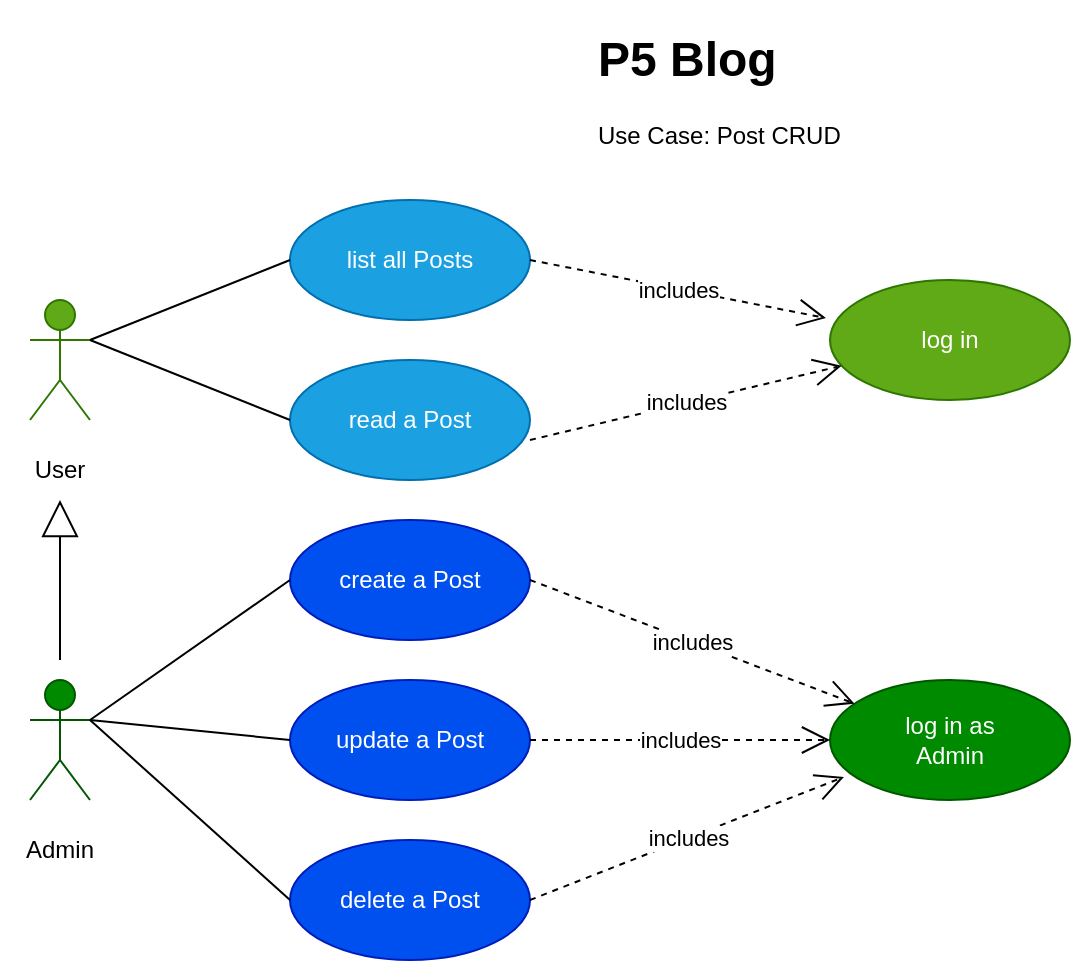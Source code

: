 <mxfile version="20.3.0" type="device"><diagram id="wx5Xnf82o8_OSoNEKXPz" name="Page-1"><mxGraphModel dx="946" dy="604" grid="1" gridSize="10" guides="1" tooltips="1" connect="1" arrows="1" fold="1" page="1" pageScale="1" pageWidth="827" pageHeight="1169" math="0" shadow="0"><root><mxCell id="0"/><mxCell id="1" parent="0"/><mxCell id="KpME_ZWy3-ekmmWETHyW-1" value="Actor" style="shape=umlActor;verticalLabelPosition=bottom;verticalAlign=top;html=1;outlineConnect=0;fillColor=#60a917;fontColor=#ffffff;strokeColor=#2D7600;" vertex="1" parent="1"><mxGeometry x="70" y="160" width="30" height="60" as="geometry"/></mxCell><mxCell id="KpME_ZWy3-ekmmWETHyW-2" value="&lt;h1&gt;P5 Blog&lt;/h1&gt;&lt;div&gt;Use Case: Post CRUD&lt;/div&gt;" style="text;html=1;strokeColor=none;fillColor=none;spacing=5;spacingTop=-20;whiteSpace=wrap;overflow=hidden;rounded=0;" vertex="1" parent="1"><mxGeometry x="349" y="20" width="141" height="80" as="geometry"/></mxCell><mxCell id="KpME_ZWy3-ekmmWETHyW-3" value="User" style="text;html=1;strokeColor=none;fillColor=none;align=center;verticalAlign=middle;whiteSpace=wrap;rounded=0;" vertex="1" parent="1"><mxGeometry x="55" y="230" width="60" height="30" as="geometry"/></mxCell><mxCell id="KpME_ZWy3-ekmmWETHyW-4" value="list all Posts" style="ellipse;whiteSpace=wrap;html=1;fillColor=#1ba1e2;fontColor=#ffffff;strokeColor=#006EAF;" vertex="1" parent="1"><mxGeometry x="200" y="110" width="120" height="60" as="geometry"/></mxCell><mxCell id="KpME_ZWy3-ekmmWETHyW-5" value="read a Post" style="ellipse;whiteSpace=wrap;html=1;fillColor=#1ba1e2;fontColor=#ffffff;strokeColor=#006EAF;" vertex="1" parent="1"><mxGeometry x="200" y="190" width="120" height="60" as="geometry"/></mxCell><mxCell id="KpME_ZWy3-ekmmWETHyW-6" value="" style="endArrow=none;html=1;rounded=0;entryX=0;entryY=0.5;entryDx=0;entryDy=0;" edge="1" parent="1" target="KpME_ZWy3-ekmmWETHyW-4"><mxGeometry width="50" height="50" relative="1" as="geometry"><mxPoint x="100" y="180" as="sourcePoint"/><mxPoint x="150" y="130" as="targetPoint"/></mxGeometry></mxCell><mxCell id="KpME_ZWy3-ekmmWETHyW-7" value="" style="endArrow=none;html=1;rounded=0;entryX=0;entryY=0.5;entryDx=0;entryDy=0;exitX=1;exitY=0.333;exitDx=0;exitDy=0;exitPerimeter=0;" edge="1" parent="1" source="KpME_ZWy3-ekmmWETHyW-1" target="KpME_ZWy3-ekmmWETHyW-5"><mxGeometry width="50" height="50" relative="1" as="geometry"><mxPoint x="110" y="190" as="sourcePoint"/><mxPoint x="210" y="150" as="targetPoint"/></mxGeometry></mxCell><mxCell id="KpME_ZWy3-ekmmWETHyW-9" value="create a Post" style="ellipse;whiteSpace=wrap;html=1;fillColor=#0050ef;fontColor=#ffffff;strokeColor=#001DBC;" vertex="1" parent="1"><mxGeometry x="200" y="270" width="120" height="60" as="geometry"/></mxCell><mxCell id="KpME_ZWy3-ekmmWETHyW-10" value="Actor" style="shape=umlActor;verticalLabelPosition=bottom;verticalAlign=top;html=1;outlineConnect=0;fillColor=#008a00;fontColor=#ffffff;strokeColor=#005700;" vertex="1" parent="1"><mxGeometry x="70" y="350" width="30" height="60" as="geometry"/></mxCell><mxCell id="KpME_ZWy3-ekmmWETHyW-11" value="Admin" style="text;html=1;strokeColor=none;fillColor=none;align=center;verticalAlign=middle;whiteSpace=wrap;rounded=0;" vertex="1" parent="1"><mxGeometry x="55" y="420" width="60" height="30" as="geometry"/></mxCell><mxCell id="KpME_ZWy3-ekmmWETHyW-13" value="" style="endArrow=block;endSize=16;endFill=0;html=1;rounded=0;entryX=0.5;entryY=1;entryDx=0;entryDy=0;" edge="1" parent="1" target="KpME_ZWy3-ekmmWETHyW-3"><mxGeometry x="-0.086" y="-20" width="160" relative="1" as="geometry"><mxPoint x="85" y="340" as="sourcePoint"/><mxPoint x="490" y="310" as="targetPoint"/><mxPoint as="offset"/></mxGeometry></mxCell><mxCell id="KpME_ZWy3-ekmmWETHyW-14" value="update a Post" style="ellipse;whiteSpace=wrap;html=1;fillColor=#0050ef;fontColor=#ffffff;strokeColor=#001DBC;" vertex="1" parent="1"><mxGeometry x="200" y="350" width="120" height="60" as="geometry"/></mxCell><mxCell id="KpME_ZWy3-ekmmWETHyW-15" value="delete a Post" style="ellipse;whiteSpace=wrap;html=1;fillColor=#0050ef;fontColor=#ffffff;strokeColor=#001DBC;" vertex="1" parent="1"><mxGeometry x="200" y="430" width="120" height="60" as="geometry"/></mxCell><mxCell id="KpME_ZWy3-ekmmWETHyW-16" value="" style="endArrow=none;html=1;rounded=0;entryX=0;entryY=0.5;entryDx=0;entryDy=0;exitX=1;exitY=0.333;exitDx=0;exitDy=0;exitPerimeter=0;" edge="1" parent="1" source="KpME_ZWy3-ekmmWETHyW-10" target="KpME_ZWy3-ekmmWETHyW-9"><mxGeometry width="50" height="50" relative="1" as="geometry"><mxPoint x="110" y="190" as="sourcePoint"/><mxPoint x="210" y="230" as="targetPoint"/></mxGeometry></mxCell><mxCell id="KpME_ZWy3-ekmmWETHyW-17" value="" style="endArrow=none;html=1;rounded=0;entryX=0;entryY=0.5;entryDx=0;entryDy=0;" edge="1" parent="1" target="KpME_ZWy3-ekmmWETHyW-14"><mxGeometry width="50" height="50" relative="1" as="geometry"><mxPoint x="100" y="370" as="sourcePoint"/><mxPoint x="210" y="330" as="targetPoint"/></mxGeometry></mxCell><mxCell id="KpME_ZWy3-ekmmWETHyW-18" value="" style="endArrow=none;html=1;rounded=0;entryX=0;entryY=0.5;entryDx=0;entryDy=0;" edge="1" parent="1" target="KpME_ZWy3-ekmmWETHyW-15"><mxGeometry width="50" height="50" relative="1" as="geometry"><mxPoint x="100" y="370" as="sourcePoint"/><mxPoint x="220" y="340" as="targetPoint"/></mxGeometry></mxCell><mxCell id="KpME_ZWy3-ekmmWETHyW-19" value="log in as&lt;br&gt;Admin" style="ellipse;whiteSpace=wrap;html=1;fillColor=#008a00;fontColor=#ffffff;strokeColor=#005700;" vertex="1" parent="1"><mxGeometry x="470" y="350" width="120" height="60" as="geometry"/></mxCell><mxCell id="KpME_ZWy3-ekmmWETHyW-21" value="includes" style="endArrow=open;endSize=12;dashed=1;html=1;rounded=0;exitX=1;exitY=0.5;exitDx=0;exitDy=0;" edge="1" parent="1" source="KpME_ZWy3-ekmmWETHyW-9" target="KpME_ZWy3-ekmmWETHyW-19"><mxGeometry width="160" relative="1" as="geometry"><mxPoint x="330" y="300" as="sourcePoint"/><mxPoint x="490" y="300" as="targetPoint"/><Array as="points"/></mxGeometry></mxCell><mxCell id="KpME_ZWy3-ekmmWETHyW-23" value="includes" style="endArrow=open;endSize=12;dashed=1;html=1;rounded=0;exitX=1;exitY=0.5;exitDx=0;exitDy=0;entryX=0;entryY=0.5;entryDx=0;entryDy=0;" edge="1" parent="1" source="KpME_ZWy3-ekmmWETHyW-14" target="KpME_ZWy3-ekmmWETHyW-19"><mxGeometry width="160" relative="1" as="geometry"><mxPoint x="330" y="310" as="sourcePoint"/><mxPoint x="460" y="380" as="targetPoint"/><Array as="points"/></mxGeometry></mxCell><mxCell id="KpME_ZWy3-ekmmWETHyW-24" value="includes" style="endArrow=open;endSize=12;dashed=1;html=1;rounded=0;exitX=1;exitY=0.5;exitDx=0;exitDy=0;entryX=0.058;entryY=0.808;entryDx=0;entryDy=0;entryPerimeter=0;" edge="1" parent="1" source="KpME_ZWy3-ekmmWETHyW-15" target="KpME_ZWy3-ekmmWETHyW-19"><mxGeometry width="160" relative="1" as="geometry"><mxPoint x="340" y="320" as="sourcePoint"/><mxPoint x="502.274" y="381.819" as="targetPoint"/><Array as="points"/></mxGeometry></mxCell><mxCell id="KpME_ZWy3-ekmmWETHyW-25" value="log in" style="ellipse;whiteSpace=wrap;html=1;fillColor=#60a917;fontColor=#ffffff;strokeColor=#2D7600;" vertex="1" parent="1"><mxGeometry x="470" y="150" width="120" height="60" as="geometry"/></mxCell><mxCell id="KpME_ZWy3-ekmmWETHyW-26" value="includes" style="endArrow=open;endSize=12;dashed=1;html=1;rounded=0;entryX=-0.017;entryY=0.317;entryDx=0;entryDy=0;entryPerimeter=0;" edge="1" parent="1" target="KpME_ZWy3-ekmmWETHyW-25"><mxGeometry width="160" relative="1" as="geometry"><mxPoint x="320" y="140" as="sourcePoint"/><mxPoint x="482.274" y="201.819" as="targetPoint"/><Array as="points"/></mxGeometry></mxCell><mxCell id="KpME_ZWy3-ekmmWETHyW-27" value="includes" style="endArrow=open;endSize=12;dashed=1;html=1;rounded=0;exitX=1;exitY=0.667;exitDx=0;exitDy=0;exitPerimeter=0;" edge="1" parent="1" source="KpME_ZWy3-ekmmWETHyW-5" target="KpME_ZWy3-ekmmWETHyW-25"><mxGeometry width="160" relative="1" as="geometry"><mxPoint x="340" y="320" as="sourcePoint"/><mxPoint x="502.274" y="381.819" as="targetPoint"/><Array as="points"/></mxGeometry></mxCell></root></mxGraphModel></diagram></mxfile>